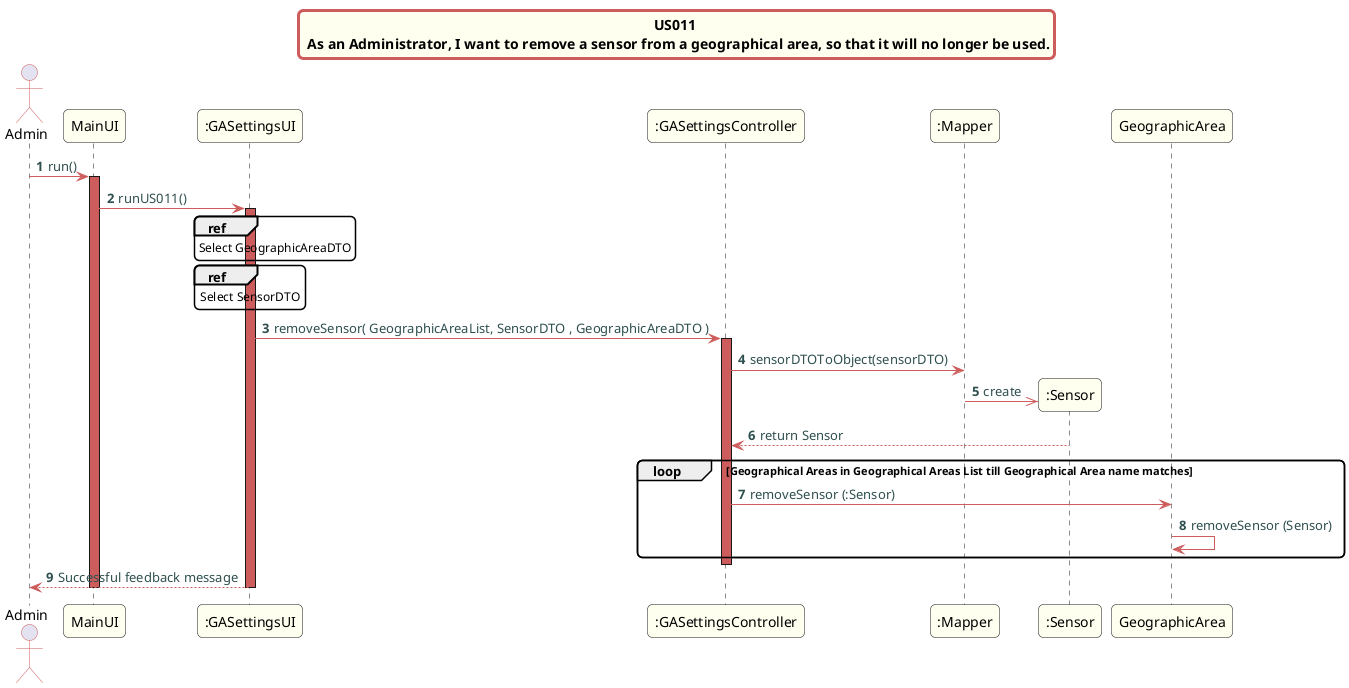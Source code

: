 @startuml

skinparam titleBorderRoundCorner 10
skinparam titleBorderThickness 3
skinparam titleBorderColor indianred
skinparam titleBackgroundColor ivory
skinparam FontName quicksand

skinparam actor {
  BorderColor indianred
  }

skinparam sequence {
  LifeLineBackgroundColor indianred
  ParticipantBackgroundColor ivory
}

skinparam roundcorner 10

skinparam component {
  arrowThickness 1
  ArrowFontName Verdana
  ArrowColor indianred
  ArrowFontColor darkslategrey
}

title US011 \n As an Administrator, I want to remove a sensor from a geographical area, so that it will no longer be used.

actor Admin
skinparam titleBorderRoundCorner 10
skinparam titleBorderThickness 3
skinparam titleBorderColor indianred
skinparam titleBackgroundColor ivory
skinparam FontName quicksand

skinparam actor {
 	BorderColor indianred
 	}

 skinparam sequence {
 	LifeLineBackgroundColor indianred
 	ParticipantBackgroundColor ivory
 }

 skinparam roundcorner 10

 skinparam component {
   arrowThickness 1
   ArrowFontName Verdana
   ArrowColor indianred
   ArrowFontColor darkslategrey
 }
autonumber
Admin -> MainUI:run()
activate MainUI
MainUI -> ":GASettingsUI": runUS011()
activate ":GASettingsUI"
ref over ":GASettingsUI"
Select GeographicAreaDTO
end ref
ref over ":GASettingsUI"
Select SensorDTO
end ref
":GASettingsUI" -> ":GASettingsController": removeSensor( GeographicAreaList, SensorDTO , GeographicAreaDTO )
activate ":GASettingsController"
":GASettingsController" -> ":Mapper": sensorDTOToObject(sensorDTO)
create ":Sensor"
":Mapper" ->> ":Sensor": create
":Sensor" --> ":GASettingsController": return Sensor
loop Geographical Areas in Geographical Areas List till Geographical Area name matches
":GASettingsController" -> GeographicArea: removeSensor (:Sensor)
GeographicArea -> GeographicArea: removeSensor (Sensor)
end

deactivate ":GASettingsController"
":GASettingsUI" --> Admin: Successful feedback message
deactivate ":GASettingsUI"
deactivate MainUI
@enduml